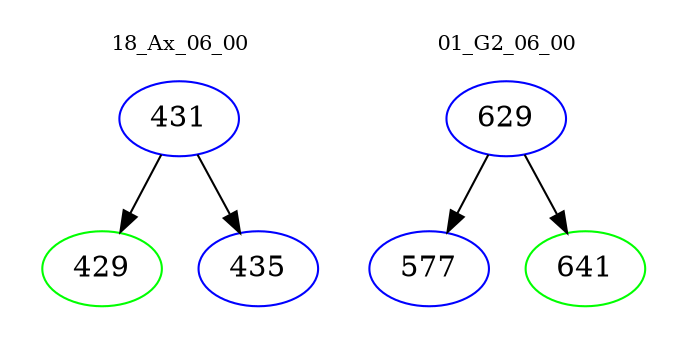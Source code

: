 digraph{
subgraph cluster_0 {
color = white
label = "18_Ax_06_00";
fontsize=10;
T0_431 [label="431", color="blue"]
T0_431 -> T0_429 [color="black"]
T0_429 [label="429", color="green"]
T0_431 -> T0_435 [color="black"]
T0_435 [label="435", color="blue"]
}
subgraph cluster_1 {
color = white
label = "01_G2_06_00";
fontsize=10;
T1_629 [label="629", color="blue"]
T1_629 -> T1_577 [color="black"]
T1_577 [label="577", color="blue"]
T1_629 -> T1_641 [color="black"]
T1_641 [label="641", color="green"]
}
}

